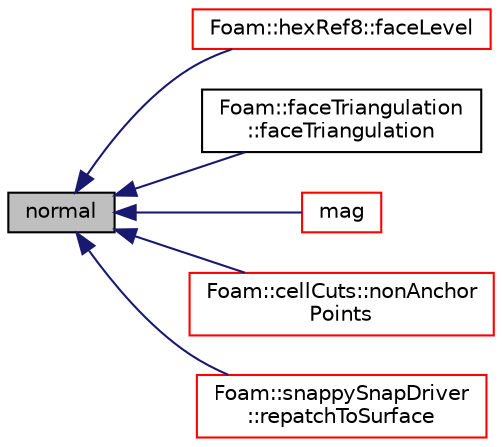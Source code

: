 digraph "normal"
{
  bgcolor="transparent";
  edge [fontname="Helvetica",fontsize="10",labelfontname="Helvetica",labelfontsize="10"];
  node [fontname="Helvetica",fontsize="10",shape=record];
  rankdir="LR";
  Node1 [label="normal",height=0.2,width=0.4,color="black", fillcolor="grey75", style="filled", fontcolor="black"];
  Node1 -> Node2 [dir="back",color="midnightblue",fontsize="10",style="solid",fontname="Helvetica"];
  Node2 [label="Foam::hexRef8::faceLevel",height=0.2,width=0.4,color="red",URL="$a01026.html#a095b06c020f0468b4699b5e755d54045",tooltip="Gets level such that the face has four points <= level. "];
  Node1 -> Node3 [dir="back",color="midnightblue",fontsize="10",style="solid",fontname="Helvetica"];
  Node3 [label="Foam::faceTriangulation\l::faceTriangulation",height=0.2,width=0.4,color="black",URL="$a00752.html#a4c59a937a21599776ff2f88c2e7e1669",tooltip="Construct from face and points. Decomposition based on average. "];
  Node1 -> Node4 [dir="back",color="midnightblue",fontsize="10",style="solid",fontname="Helvetica"];
  Node4 [label="mag",height=0.2,width=0.4,color="red",URL="$a00727.html#ac47b383852677ce70d239fc1c06b500d",tooltip="Magnitude of face area. "];
  Node1 -> Node5 [dir="back",color="midnightblue",fontsize="10",style="solid",fontname="Helvetica"];
  Node5 [label="Foam::cellCuts::nonAnchor\lPoints",height=0.2,width=0.4,color="red",URL="$a00207.html#a8787009bd3255baa9c0480bbe3df17e3",tooltip="Invert anchor point selection. "];
  Node1 -> Node6 [dir="back",color="midnightblue",fontsize="10",style="solid",fontname="Helvetica"];
  Node6 [label="Foam::snappySnapDriver\l::repatchToSurface",height=0.2,width=0.4,color="red",URL="$a02444.html#abf0c9c836463b6164ef331dce238b2fa",tooltip="Repatch faces according to surface nearest the face centre. "];
}
